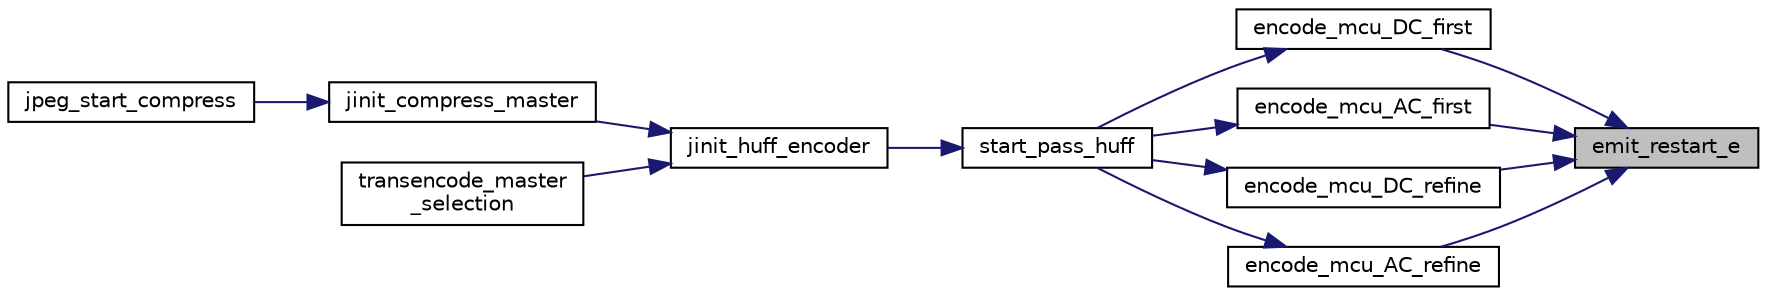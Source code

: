 digraph "emit_restart_e"
{
 // LATEX_PDF_SIZE
  bgcolor="transparent";
  edge [fontname="Helvetica",fontsize="10",labelfontname="Helvetica",labelfontsize="10"];
  node [fontname="Helvetica",fontsize="10",shape=record];
  rankdir="RL";
  Node99 [label="emit_restart_e",height=0.2,width=0.4,color="black", fillcolor="grey75", style="filled", fontcolor="black",tooltip=" "];
  Node99 -> Node100 [dir="back",color="midnightblue",fontsize="10",style="solid"];
  Node100 [label="encode_mcu_DC_first",height=0.2,width=0.4,color="black",URL="$jchuff_8c.html#a2303fadff5a0fb6bdaa06eb03131d87e",tooltip=" "];
  Node100 -> Node101 [dir="back",color="midnightblue",fontsize="10",style="solid"];
  Node101 [label="start_pass_huff",height=0.2,width=0.4,color="black",URL="$jchuff_8c.html#ae80a7c97813173a2069266702346eb9f",tooltip=" "];
  Node101 -> Node102 [dir="back",color="midnightblue",fontsize="10",style="solid"];
  Node102 [label="jinit_huff_encoder",height=0.2,width=0.4,color="black",URL="$jchuff_8c.html#a77341cca2feceb164c104fdf8b79756b",tooltip=" "];
  Node102 -> Node103 [dir="back",color="midnightblue",fontsize="10",style="solid"];
  Node103 [label="jinit_compress_master",height=0.2,width=0.4,color="black",URL="$jcinit_8c.html#a9b434908559c6849283fcac944250b3b",tooltip=" "];
  Node103 -> Node104 [dir="back",color="midnightblue",fontsize="10",style="solid"];
  Node104 [label="jpeg_start_compress",height=0.2,width=0.4,color="black",URL="$jcapistd_8c.html#aacff7627af44bc9457601ba15577162d",tooltip=" "];
  Node102 -> Node105 [dir="back",color="midnightblue",fontsize="10",style="solid"];
  Node105 [label="transencode_master\l_selection",height=0.2,width=0.4,color="black",URL="$jctrans_8c.html#ae87fac6bd08f4b513d2f7f5629586733",tooltip=" "];
  Node99 -> Node106 [dir="back",color="midnightblue",fontsize="10",style="solid"];
  Node106 [label="encode_mcu_AC_first",height=0.2,width=0.4,color="black",URL="$jchuff_8c.html#a16f93bf9ad174d1e43f92a6844ba56f5",tooltip=" "];
  Node106 -> Node101 [dir="back",color="midnightblue",fontsize="10",style="solid"];
  Node99 -> Node107 [dir="back",color="midnightblue",fontsize="10",style="solid"];
  Node107 [label="encode_mcu_DC_refine",height=0.2,width=0.4,color="black",URL="$jchuff_8c.html#a668250087105455338e97ba0f612c700",tooltip=" "];
  Node107 -> Node101 [dir="back",color="midnightblue",fontsize="10",style="solid"];
  Node99 -> Node108 [dir="back",color="midnightblue",fontsize="10",style="solid"];
  Node108 [label="encode_mcu_AC_refine",height=0.2,width=0.4,color="black",URL="$jchuff_8c.html#af22cdbc60163714d02c04ed18d0fcc75",tooltip=" "];
  Node108 -> Node101 [dir="back",color="midnightblue",fontsize="10",style="solid"];
}

